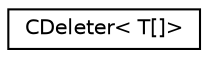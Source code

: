 digraph "Graphical Class Hierarchy"
{
  edge [fontname="Helvetica",fontsize="10",labelfontname="Helvetica",labelfontsize="10"];
  node [fontname="Helvetica",fontsize="10",shape=record];
  rankdir="LR";
  Node0 [label="CDeleter\< T[]\>",height=0.2,width=0.4,color="black", fillcolor="white", style="filled",URL="$class_c_deleter_3_01_t[]_4.html"];
}
